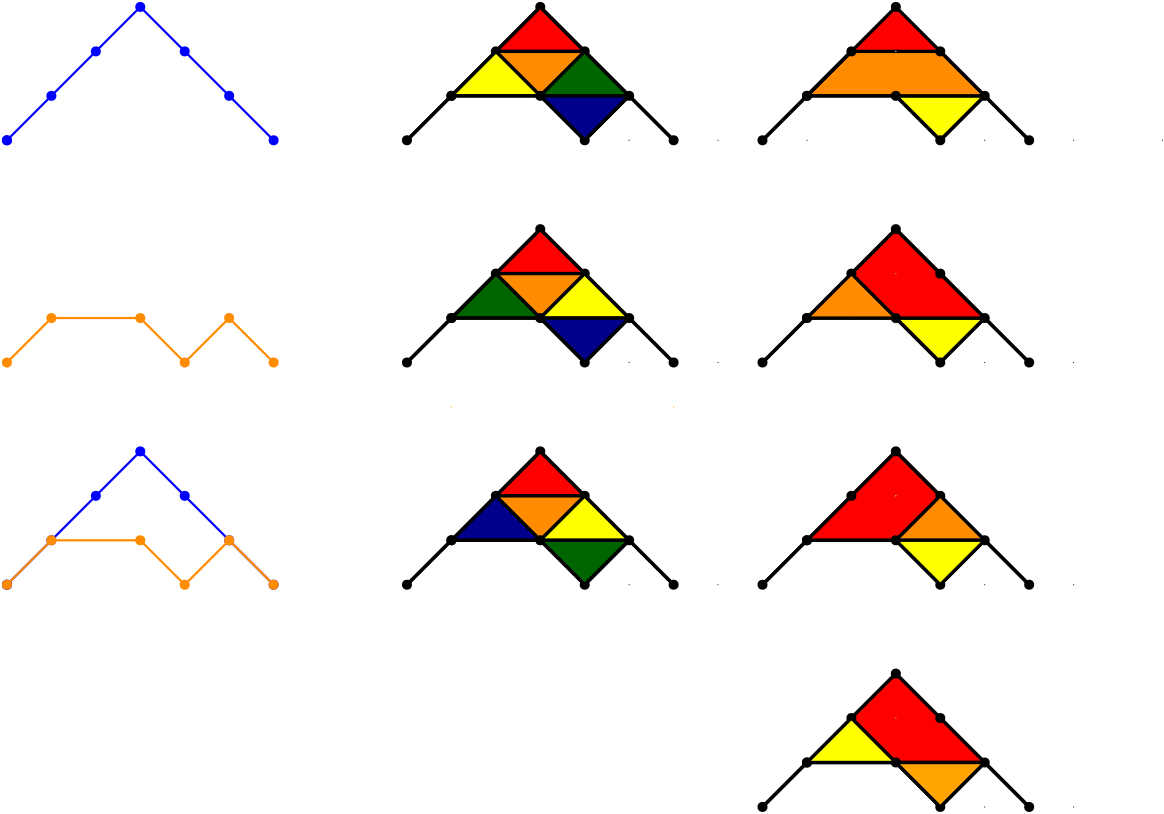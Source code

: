 <?xml version="1.0"?>
<!DOCTYPE ipe SYSTEM "ipe.dtd">
<ipe version="70206" creator="Ipe 7.2.6">
<info created="D:20161114133531" modified="D:20161202165650"/>
<ipestyle name="basic">
<symbol name="arrow/arc(spx)">
<path stroke="sym-stroke" fill="sym-stroke" pen="sym-pen">
0 0 m
-1 0.333 l
-1 -0.333 l
h
</path>
</symbol>
<symbol name="arrow/farc(spx)">
<path stroke="sym-stroke" fill="white" pen="sym-pen">
0 0 m
-1 0.333 l
-1 -0.333 l
h
</path>
</symbol>
<symbol name="arrow/ptarc(spx)">
<path stroke="sym-stroke" fill="sym-stroke" pen="sym-pen">
0 0 m
-1 0.333 l
-0.8 0 l
-1 -0.333 l
h
</path>
</symbol>
<symbol name="arrow/fptarc(spx)">
<path stroke="sym-stroke" fill="white" pen="sym-pen">
0 0 m
-1 0.333 l
-0.8 0 l
-1 -0.333 l
h
</path>
</symbol>
<symbol name="mark/circle(sx)" transformations="translations">
<path fill="sym-stroke">
0.6 0 0 0.6 0 0 e
0.4 0 0 0.4 0 0 e
</path>
</symbol>
<symbol name="mark/disk(sx)" transformations="translations">
<path fill="sym-stroke">
0.6 0 0 0.6 0 0 e
</path>
</symbol>
<symbol name="mark/fdisk(sfx)" transformations="translations">
<group>
<path fill="sym-fill">
0.5 0 0 0.5 0 0 e
</path>
<path fill="sym-stroke" fillrule="eofill">
0.6 0 0 0.6 0 0 e
0.4 0 0 0.4 0 0 e
</path>
</group>
</symbol>
<symbol name="mark/box(sx)" transformations="translations">
<path fill="sym-stroke" fillrule="eofill">
-0.6 -0.6 m
0.6 -0.6 l
0.6 0.6 l
-0.6 0.6 l
h
-0.4 -0.4 m
0.4 -0.4 l
0.4 0.4 l
-0.4 0.4 l
h
</path>
</symbol>
<symbol name="mark/square(sx)" transformations="translations">
<path fill="sym-stroke">
-0.6 -0.6 m
0.6 -0.6 l
0.6 0.6 l
-0.6 0.6 l
h
</path>
</symbol>
<symbol name="mark/fsquare(sfx)" transformations="translations">
<group>
<path fill="sym-fill">
-0.5 -0.5 m
0.5 -0.5 l
0.5 0.5 l
-0.5 0.5 l
h
</path>
<path fill="sym-stroke" fillrule="eofill">
-0.6 -0.6 m
0.6 -0.6 l
0.6 0.6 l
-0.6 0.6 l
h
-0.4 -0.4 m
0.4 -0.4 l
0.4 0.4 l
-0.4 0.4 l
h
</path>
</group>
</symbol>
<symbol name="mark/cross(sx)" transformations="translations">
<group>
<path fill="sym-stroke">
-0.43 -0.57 m
0.57 0.43 l
0.43 0.57 l
-0.57 -0.43 l
h
</path>
<path fill="sym-stroke">
-0.43 0.57 m
0.57 -0.43 l
0.43 -0.57 l
-0.57 0.43 l
h
</path>
</group>
</symbol>
<symbol name="arrow/fnormal(spx)">
<path stroke="sym-stroke" fill="white" pen="sym-pen">
0 0 m
-1 0.333 l
-1 -0.333 l
h
</path>
</symbol>
<symbol name="arrow/pointed(spx)">
<path stroke="sym-stroke" fill="sym-stroke" pen="sym-pen">
0 0 m
-1 0.333 l
-0.8 0 l
-1 -0.333 l
h
</path>
</symbol>
<symbol name="arrow/fpointed(spx)">
<path stroke="sym-stroke" fill="white" pen="sym-pen">
0 0 m
-1 0.333 l
-0.8 0 l
-1 -0.333 l
h
</path>
</symbol>
<symbol name="arrow/linear(spx)">
<path stroke="sym-stroke" pen="sym-pen">
-1 0.333 m
0 0 l
-1 -0.333 l
</path>
</symbol>
<symbol name="arrow/fdouble(spx)">
<path stroke="sym-stroke" fill="white" pen="sym-pen">
0 0 m
-1 0.333 l
-1 -0.333 l
h
-1 0 m
-2 0.333 l
-2 -0.333 l
h
</path>
</symbol>
<symbol name="arrow/double(spx)">
<path stroke="sym-stroke" fill="sym-stroke" pen="sym-pen">
0 0 m
-1 0.333 l
-1 -0.333 l
h
-1 0 m
-2 0.333 l
-2 -0.333 l
h
</path>
</symbol>
<pen name="heavier" value="0.8"/>
<pen name="fat" value="1.2"/>
<pen name="ultrafat" value="2"/>
<symbolsize name="large" value="5"/>
<symbolsize name="small" value="2"/>
<symbolsize name="tiny" value="1.1"/>
<arrowsize name="large" value="10"/>
<arrowsize name="small" value="5"/>
<arrowsize name="tiny" value="3"/>
<color name="red" value="1 0 0"/>
<color name="green" value="0 1 0"/>
<color name="blue" value="0 0 1"/>
<color name="yellow" value="1 1 0"/>
<color name="orange" value="1 0.647 0"/>
<color name="gold" value="1 0.843 0"/>
<color name="purple" value="0.627 0.125 0.941"/>
<color name="gray" value="0.745"/>
<color name="brown" value="0.647 0.165 0.165"/>
<color name="navy" value="0 0 0.502"/>
<color name="pink" value="1 0.753 0.796"/>
<color name="seagreen" value="0.18 0.545 0.341"/>
<color name="turquoise" value="0.251 0.878 0.816"/>
<color name="violet" value="0.933 0.51 0.933"/>
<color name="darkblue" value="0 0 0.545"/>
<color name="darkcyan" value="0 0.545 0.545"/>
<color name="darkgray" value="0.663"/>
<color name="darkgreen" value="0 0.392 0"/>
<color name="darkmagenta" value="0.545 0 0.545"/>
<color name="darkorange" value="1 0.549 0"/>
<color name="darkred" value="0.545 0 0"/>
<color name="lightblue" value="0.678 0.847 0.902"/>
<color name="lightcyan" value="0.878 1 1"/>
<color name="lightgray" value="0.827"/>
<color name="lightgreen" value="0.565 0.933 0.565"/>
<color name="lightyellow" value="1 1 0.878"/>
<dashstyle name="dashed" value="[4] 0"/>
<dashstyle name="dotted" value="[1 3] 0"/>
<dashstyle name="dash dotted" value="[4 2 1 2] 0"/>
<dashstyle name="dash dot dotted" value="[4 2 1 2 1 2] 0"/>
<textsize name="large" value="\large"/>
<textsize name="Large" value="\Large"/>
<textsize name="LARGE" value="\LARGE"/>
<textsize name="huge" value="\huge"/>
<textsize name="Huge" value="\Huge"/>
<textsize name="small" value="\small"/>
<textsize name="footnote" value="\footnotesize"/>
<textsize name="tiny" value="\tiny"/>
<textstyle name="center" begin="\begin{center}" end="\end{center}"/>
<textstyle name="itemize" begin="\begin{itemize}" end="\end{itemize}"/>
<textstyle name="item" begin="\begin{itemize}\item{}" end="\end{itemize}"/>
<gridsize name="4 pts" value="4"/>
<gridsize name="8 pts (~3 mm)" value="8"/>
<gridsize name="16 pts (~6 mm)" value="16"/>
<gridsize name="32 pts (~12 mm)" value="32"/>
<gridsize name="10 pts (~3.5 mm)" value="10"/>
<gridsize name="20 pts (~7 mm)" value="20"/>
<gridsize name="14 pts (~5 mm)" value="14"/>
<gridsize name="28 pts (~10 mm)" value="28"/>
<gridsize name="56 pts (~20 mm)" value="56"/>
<anglesize name="90 deg" value="90"/>
<anglesize name="60 deg" value="60"/>
<anglesize name="45 deg" value="45"/>
<anglesize name="30 deg" value="30"/>
<anglesize name="22.5 deg" value="22.5"/>
<opacity name="10%" value="0.1"/>
<opacity name="30%" value="0.3"/>
<opacity name="50%" value="0.5"/>
<opacity name="75%" value="0.75"/>
<tiling name="falling" angle="-60" step="4" width="1"/>
<tiling name="rising" angle="30" step="4" width="1"/>
</ipestyle>
<page>
<layer name="alpha"/>
<layer name="beta"/>
<layer name="gamma"/>
<view layers="alpha beta gamma" active="beta"/>
<path layer="beta" matrix="1 0 0 1 128 -128" stroke="black" pen="fat">
272 608 m
288 624 l
304 640 l
320 656 l
336 640 l
352 624 l
368 608 l
368 608 l
</path>
<path matrix="1 0 0 1 0 32" stroke="black" fill="red" pen="fat">
416 544 m
432 560 l
448 576 l
464 560 l
448 544 l
416 544 l
416 544 l
</path>
<path matrix="1 0 0 1 128 -160" stroke="lightblue" cap="1">
320 752 m
320 752 l
h
</path>
<path matrix="1 0 0 1 0 16" stroke="black" fill="yellow" pen="fat">
448 640 m
464 624 l
480 640 l
448 640 l
464 640 l
</path>
<path matrix="1 0 0 1 128 -80" stroke="lightblue" cap="1">
320 752 m
320 752 l
h
</path>
<path matrix="1 0 0 1 128 0" stroke="black" fill="yellow" pen="fat">
320 736 m
336 720 l
352 736 l
352 736 l
h
</path>
<path matrix="1 0 0 1 128 0" stroke="black" fill="red">
320 768 m
304 752 l
336 752 l
336 752 l
h
</path>
<path stroke="black" fill="darkorange" pen="fat">
416 736 m
432 752 l
464 752 l
480 736 l
448 736 l
416 736 l
448 736 l
</path>
<path matrix="1 0 0 1 0 16" stroke="black" fill="red" pen="fat">
448 672 m
448 672 l
432 656 l
448 640 l
480 640 l
464 656 l
448 672 l
448 672 l
</path>
<path layer="alpha" matrix="1 0 0 1 0 32" stroke="black" cap="1">
352 608 m
352 608 l
</path>
<path layer="beta" stroke="black" fill="darkblue" cap="1">
416 720 m
416 720 l
h
</path>
<use matrix="1 0 0 1 0 -80" name="mark/disk(sx)" pos="272 720" size="normal" stroke="black"/>
<use matrix="1 0 0 1 0 -80" name="mark/disk(sx)" pos="288 736" size="normal" stroke="black"/>
<use matrix="1 0 0 1 0 -80" name="mark/disk(sx)" pos="304 752" size="normal" stroke="black"/>
<use matrix="1 0 0 1 0 -80" name="mark/disk(sx)" pos="320 768" size="normal" stroke="black"/>
<use matrix="1 0 0 1 0 -80" name="mark/disk(sx)" pos="336 752" size="normal" stroke="black"/>
<use matrix="1 0 0 1 0 -80" name="mark/disk(sx)" pos="352 736" size="normal" stroke="black"/>
<use matrix="1 0 0 1 0 -80" name="mark/disk(sx)" pos="288 736" size="normal" stroke="black"/>
<use matrix="1 0 0 1 0 -80" name="mark/disk(sx)" pos="336 720" size="normal" stroke="black"/>
<path matrix="1 0 0 1 0 -80" stroke="black">
304 752 m
336 752 l
320 736 l
304 752 l
320 736 l
288 736 l
352 736 l
320 736 l
336 720 l
352 736 l
352 736 l
</path>
<path matrix="1 0 0 1 0 -80" stroke="black">
320 768 m
304 752 l
320 768 l
336 752 l
352 736 l
</path>
<path matrix="1 0 0 1 0 -80" stroke="black">
304 752 m
288 736 l
288 736 l
</path>
<path matrix="1 0 0 1 0 -80" stroke="black" fill="red" pen="fat">
320 768 m
304 752 l
336 752 l
336 752 l
h
</path>
<path matrix="1 0 0 1 0 -80" stroke="lightblue" cap="1">
320 752 m
320 752 l
h
</path>
<path matrix="1 0 0 1 0 -80" stroke="lightblue" cap="1">
320 752 m
320 752 l
h
</path>
<path matrix="1 0 0 1 0 -80" stroke="black" fill="darkorange" pen="fat">
320 736 m
304 752 l
336 752 l
336 752 l
h
</path>
<path matrix="1 0 0 1 0 -80" stroke="black" fill="darkgreen" pen="fat">
304 752 m
288 736 l
320 736 l
320 736 l
h
</path>
<path matrix="1 0 0 1 0 -80" stroke="black" fill="yellow" pen="fat">
336 752 m
320 736 l
352 736 l
352 736 l
h
</path>
<path matrix="1 0 0 1 0 -80" stroke="black" fill="darkgreen" cap="1">
384 720 m
384 720 l
h
</path>
<path matrix="1 0 0 1 0 -80" stroke="black" fill="darkblue" pen="fat">
320 736 m
336 720 l
352 736 l
352 736 l
h
</path>
<use matrix="1 0 0 1 0 32" name="mark/disk(sx)" pos="368 608" size="normal" stroke="black"/>
<path matrix="1 0 0 1 48 32" stroke="darkorange" cap="1">
240 592 m
240 592 l
</path>
<use matrix="1 0 0 1 48 128" name="mark/disk(sx)" pos="80 512" size="normal" stroke="darkorange"/>
<use matrix="1 0 0 1 48 128" name="mark/disk(sx)" pos="96 528" size="normal" stroke="darkorange"/>
<use matrix="1 0 0 1 48 128" name="mark/disk(sx)" pos="128 528" size="normal" stroke="darkorange"/>
<use matrix="1 0 0 1 48 128" name="mark/disk(sx)" pos="144 512" size="normal" stroke="darkorange"/>
<use matrix="1 0 0 1 48 128" name="mark/disk(sx)" pos="160 528" size="normal" stroke="darkorange"/>
<use matrix="1 0 0 1 48 128" name="mark/disk(sx)" pos="176 512" size="normal" stroke="darkorange"/>
<path matrix="1 0 0 1 48 16" stroke="blue" pen="heavier">
80 704 m
96 720 l
112 736 l
128 752 l
128 752 l
144 736 l
160 720 l
176 704 l
176 704 l
</path>
<use matrix="1 0 0 1 48 16" name="mark/circle(sx)" pos="80 704" size="normal" stroke="blue"/>
<use matrix="1 0 0 1 48 16" name="mark/disk(sx)" pos="96 720" size="normal" stroke="blue"/>
<use matrix="1 0 0 1 48 16" name="mark/disk(sx)" pos="80 704" size="normal" stroke="blue"/>
<use matrix="1 0 0 1 48 16" name="mark/disk(sx)" pos="112 736" size="normal" stroke="blue"/>
<use matrix="1 0 0 1 48 16" name="mark/disk(sx)" pos="128 752" size="normal" stroke="blue"/>
<use matrix="1 0 0 1 48 16" name="mark/disk(sx)" pos="144 736" size="normal" stroke="blue"/>
<use matrix="1 0 0 1 48 16" name="mark/disk(sx)" pos="160 720" size="normal" stroke="blue"/>
<use matrix="1 0 0 1 48 16" name="mark/disk(sx)" pos="176 704" size="normal" stroke="blue"/>
<path matrix="1 0 0 1 48 0" stroke="darkorange" pen="heavier">
80 640 m
96 656 l
128 656 l
144 640 l
160 656 l
176 640 l
176 640 l
</path>
<path matrix="1 0 0 1 48 -144" stroke="blue" pen="heavier">
80 704 m
96 720 l
112 736 l
128 752 l
128 752 l
144 736 l
160 720 l
176 704 l
176 704 l
</path>
<use matrix="1 0 0 1 48 -144" name="mark/circle(sx)" pos="80 704" size="normal" stroke="blue"/>
<use matrix="1 0 0 1 48 -144" name="mark/disk(sx)" pos="96 720" size="normal" stroke="blue"/>
<use matrix="1 0 0 1 48 -144" name="mark/disk(sx)" pos="80 704" size="normal" stroke="blue"/>
<use matrix="1 0 0 1 48 -144" name="mark/disk(sx)" pos="112 736" size="normal" stroke="blue"/>
<use matrix="1 0 0 1 48 -144" name="mark/disk(sx)" pos="128 752" size="normal" stroke="blue"/>
<use matrix="1 0 0 1 48 -144" name="mark/disk(sx)" pos="144 736" size="normal" stroke="blue"/>
<use matrix="1 0 0 1 48 -144" name="mark/disk(sx)" pos="160 720" size="normal" stroke="blue"/>
<use matrix="1 0 0 1 48 -144" name="mark/disk(sx)" pos="176 704" size="normal" stroke="blue"/>
<use matrix="1 0 0 1 48 48" name="mark/disk(sx)" pos="80 512" size="normal" stroke="darkorange"/>
<use matrix="1 0 0 1 48 48" name="mark/disk(sx)" pos="96 528" size="normal" stroke="darkorange"/>
<use matrix="1 0 0 1 48 48" name="mark/disk(sx)" pos="128 528" size="normal" stroke="darkorange"/>
<use matrix="1 0 0 1 48 48" name="mark/disk(sx)" pos="144 512" size="normal" stroke="darkorange"/>
<use matrix="1 0 0 1 48 48" name="mark/disk(sx)" pos="160 528" size="normal" stroke="darkorange"/>
<use matrix="1 0 0 1 48 48" name="mark/disk(sx)" pos="176 512" size="normal" stroke="darkorange"/>
<path matrix="1 0 0 1 48 -80" stroke="darkorange" pen="heavier">
80 640 m
96 656 l
128 656 l
144 640 l
160 656 l
176 640 l
176 640 l
</path>
<path matrix="1 0 0 1 0 32" stroke="black" pen="heavier">
272 608 m
288 624 l
320 624 l
336 608 l
352 624 l
368 608 l
368 608 l
</path>
<use matrix="1 0 0 1 0 32" name="mark/disk(sx)" pos="320 624" size="normal" stroke="black"/>
<path matrix="1 0 0 1 0 32" stroke="black" pen="fat">
272 608 m
288 624 l
320 624 l
336 608 l
352 624 l
368 608 l
368 608 l
</path>
<path matrix="1 0 0 1 0 32" stroke="black" pen="fat">
272 608 m
288 624 l
304 640 l
320 656 l
336 640 l
352 624 l
368 608 l
368 608 l
</path>
<path matrix="1 0 0 1 0 112" stroke="black" cap="1">
352 608 m
352 608 l
</path>
<use name="mark/disk(sx)" pos="272 720" size="normal" stroke="black"/>
<use name="mark/disk(sx)" pos="288 736" size="normal" stroke="black"/>
<use name="mark/disk(sx)" pos="304 752" size="normal" stroke="black"/>
<use name="mark/disk(sx)" pos="320 768" size="normal" stroke="black"/>
<use name="mark/disk(sx)" pos="336 752" size="normal" stroke="black"/>
<use name="mark/disk(sx)" pos="352 736" size="normal" stroke="black"/>
<use name="mark/disk(sx)" pos="288 736" size="normal" stroke="black"/>
<use name="mark/disk(sx)" pos="336 720" size="normal" stroke="black"/>
<path stroke="black">
304 752 m
336 752 l
320 736 l
304 752 l
320 736 l
288 736 l
352 736 l
320 736 l
336 720 l
352 736 l
352 736 l
</path>
<path stroke="black">
320 768 m
304 752 l
320 768 l
336 752 l
352 736 l
</path>
<path stroke="black">
304 752 m
288 736 l
288 736 l
</path>
<path stroke="black" fill="red" pen="fat">
320 768 m
304 752 l
336 752 l
336 752 l
h
</path>
<path stroke="lightblue" cap="1">
320 752 m
320 752 l
h
</path>
<path stroke="lightblue" cap="1">
320 752 m
320 752 l
h
</path>
<path stroke="black" fill="darkorange" pen="fat">
320 736 m
304 752 l
336 752 l
336 752 l
h
</path>
<path stroke="black" fill="yellow" pen="fat">
304 752 m
288 736 l
320 736 l
320 736 l
h
</path>
<path stroke="black" fill="darkgreen" pen="fat">
336 752 m
320 736 l
352 736 l
352 736 l
h
</path>
<path stroke="black" fill="darkgreen" cap="1">
384 720 m
384 720 l
h
</path>
<path stroke="black" fill="darkblue" pen="fat">
320 736 m
336 720 l
352 736 l
352 736 l
h
</path>
<use matrix="1 0 0 1 0 112" name="mark/disk(sx)" pos="368 608" size="normal" stroke="black"/>
<path matrix="1 0 0 1 0 112" stroke="black" pen="heavier">
272 608 m
288 624 l
320 624 l
336 608 l
352 624 l
368 608 l
368 608 l
</path>
<use matrix="1 0 0 1 0 112" name="mark/disk(sx)" pos="320 624" size="normal" stroke="black"/>
<path matrix="1 0 0 1 0 112" stroke="black" pen="fat">
272 608 m
288 624 l
320 624 l
336 608 l
352 624 l
368 608 l
368 608 l
</path>
<path matrix="1 0 0 1 0 112" stroke="black" pen="fat">
272 608 m
288 624 l
304 640 l
320 656 l
336 640 l
352 624 l
368 608 l
368 608 l
</path>
<path matrix="1 0 0 1 0 -48" stroke="black" cap="1">
352 608 m
352 608 l
</path>
<use matrix="1 0 0 1 0 -160" name="mark/disk(sx)" pos="272 720" size="normal" stroke="black"/>
<use matrix="1 0 0 1 0 -160" name="mark/disk(sx)" pos="288 736" size="normal" stroke="black"/>
<use matrix="1 0 0 1 0 -160" name="mark/disk(sx)" pos="304 752" size="normal" stroke="black"/>
<use matrix="1 0 0 1 0 -160" name="mark/disk(sx)" pos="320 768" size="normal" stroke="black"/>
<use matrix="1 0 0 1 0 -160" name="mark/disk(sx)" pos="336 752" size="normal" stroke="black"/>
<use matrix="1 0 0 1 0 -160" name="mark/disk(sx)" pos="352 736" size="normal" stroke="black"/>
<use matrix="1 0 0 1 0 -160" name="mark/disk(sx)" pos="288 736" size="normal" stroke="black"/>
<use matrix="1 0 0 1 0 -160" name="mark/disk(sx)" pos="336 720" size="normal" stroke="black"/>
<path matrix="1 0 0 1 0 -160" stroke="black">
304 752 m
336 752 l
320 736 l
304 752 l
320 736 l
288 736 l
352 736 l
320 736 l
336 720 l
352 736 l
352 736 l
</path>
<path matrix="1 0 0 1 0 -160" stroke="black">
320 768 m
304 752 l
320 768 l
336 752 l
352 736 l
</path>
<path matrix="1 0 0 1 0 -160" stroke="black">
304 752 m
288 736 l
288 736 l
</path>
<path matrix="1 0 0 1 0 -160" stroke="black" fill="red" pen="fat">
320 768 m
304 752 l
336 752 l
336 752 l
h
</path>
<path matrix="1 0 0 1 0 -160" stroke="lightblue" cap="1">
320 752 m
320 752 l
h
</path>
<path matrix="1 0 0 1 0 -160" stroke="lightblue" cap="1">
320 752 m
320 752 l
h
</path>
<path matrix="1 0 0 1 0 -160" stroke="black" fill="darkorange" pen="fat">
320 736 m
304 752 l
336 752 l
336 752 l
h
</path>
<path matrix="1 0 0 1 0 -160" stroke="black" fill="darkblue" pen="fat">
304 752 m
288 736 l
320 736 l
320 736 l
h
</path>
<path matrix="1 0 0 1 0 -160" stroke="black" fill="yellow" pen="fat">
336 752 m
320 736 l
352 736 l
352 736 l
h
</path>
<path matrix="1 0 0 1 0 -160" stroke="black" fill="darkgreen" cap="1">
384 720 m
384 720 l
h
</path>
<path matrix="1 0 0 1 0 -160" stroke="black" fill="darkgreen" pen="fat">
320 736 m
336 720 l
352 736 l
352 736 l
h
</path>
<use matrix="1 0 0 1 0 -48" name="mark/disk(sx)" pos="368 608" size="normal" stroke="black"/>
<path matrix="1 0 0 1 0 -48" stroke="black" pen="heavier">
272 608 m
288 624 l
320 624 l
336 608 l
352 624 l
368 608 l
368 608 l
</path>
<use matrix="1 0 0 1 0 -48" name="mark/disk(sx)" pos="320 624" size="normal" stroke="black"/>
<path matrix="1 0 0 1 0 -48" stroke="black" pen="fat">
272 608 m
288 624 l
320 624 l
336 608 l
352 624 l
368 608 l
368 608 l
</path>
<path matrix="1 0 0 1 0 -48" stroke="black" pen="fat">
272 608 m
288 624 l
304 640 l
320 656 l
336 640 l
352 624 l
368 608 l
368 608 l
</path>
<path matrix="1 0 0 1 128 32" stroke="black" cap="1">
352 608 m
352 608 l
</path>
<path matrix="1 0 0 1 128 0" stroke="black" fill="darkblue" cap="1">
416 720 m
416 720 l
h
</path>
<use matrix="1 0 0 1 128 -80" name="mark/disk(sx)" pos="272 720" size="normal" stroke="black"/>
<use matrix="1 0 0 1 128 -80" name="mark/disk(sx)" pos="288 736" size="normal" stroke="black"/>
<use matrix="1 0 0 1 128 -80" name="mark/disk(sx)" pos="304 752" size="normal" stroke="black"/>
<use matrix="1 0 0 1 128 -80" name="mark/disk(sx)" pos="320 768" size="normal" stroke="black"/>
<use matrix="1 0 0 1 128 -80" name="mark/disk(sx)" pos="336 752" size="normal" stroke="black"/>
<use matrix="1 0 0 1 128 -80" name="mark/disk(sx)" pos="352 736" size="normal" stroke="black"/>
<use matrix="1 0 0 1 128 -80" name="mark/disk(sx)" pos="288 736" size="normal" stroke="black"/>
<use matrix="1 0 0 1 128 -80" name="mark/disk(sx)" pos="336 720" size="normal" stroke="black"/>
<path matrix="1 0 0 1 128 -80" stroke="black">
320 768 m
304 752 l
320 768 l
336 752 l
352 736 l
</path>
<path matrix="1 0 0 1 128 -80" stroke="black">
304 752 m
288 736 l
288 736 l
</path>
<path matrix="1 0 0 1 128 -80" stroke="lightblue" cap="1">
320 752 m
320 752 l
h
</path>
<path matrix="1 0 0 1 128 -80" stroke="black" fill="darkgreen">
304 752 m
288 736 l
320 736 l
320 736 l
h
</path>
<path matrix="1 0 0 1 128 -80" stroke="black" fill="darkgreen" cap="1">
384 720 m
384 720 l
h
</path>
<use matrix="1 0 0 1 128 32" name="mark/disk(sx)" pos="368 608" size="normal" stroke="black"/>
<path matrix="1 0 0 1 128 32" stroke="darkorange" cap="1">
240 592 m
240 592 l
</path>
<path matrix="1 0 0 1 128 32" stroke="black" pen="heavier">
272 608 m
288 624 l
320 624 l
336 608 l
352 624 l
368 608 l
368 608 l
</path>
<use matrix="1 0 0 1 128 32" name="mark/disk(sx)" pos="320 624" size="normal" stroke="black"/>
<path matrix="1 0 0 1 128 32" stroke="black" pen="fat">
272 608 m
288 624 l
320 624 l
336 608 l
352 624 l
368 608 l
368 608 l
</path>
<path matrix="1 0 0 1 128 32" stroke="black" pen="fat">
272 608 m
288 624 l
304 640 l
320 656 l
336 640 l
352 624 l
368 608 l
368 608 l
</path>
<path matrix="1 0 0 1 128 112" stroke="black" cap="1">
352 608 m
352 608 l
</path>
<use matrix="1 0 0 1 128 0" name="mark/disk(sx)" pos="272 720" size="normal" stroke="black"/>
<use matrix="1 0 0 1 128 0" name="mark/disk(sx)" pos="288 736" size="normal" stroke="black"/>
<use matrix="1 0 0 1 128 0" name="mark/disk(sx)" pos="304 752" size="normal" stroke="black"/>
<use matrix="1 0 0 1 128 0" name="mark/disk(sx)" pos="320 768" size="normal" stroke="black"/>
<use matrix="1 0 0 1 128 0" name="mark/disk(sx)" pos="336 752" size="normal" stroke="black"/>
<use matrix="1 0 0 1 128 0" name="mark/disk(sx)" pos="352 736" size="normal" stroke="black"/>
<use matrix="1 0 0 1 128 0" name="mark/disk(sx)" pos="288 736" size="normal" stroke="black"/>
<use matrix="1 0 0 1 128 0" name="mark/disk(sx)" pos="336 720" size="normal" stroke="black"/>
<path matrix="1 0 0 1 128 0" stroke="black">
320 768 m
304 752 l
320 768 l
336 752 l
352 736 l
</path>
<path matrix="1 0 0 1 128 0" stroke="black">
304 752 m
288 736 l
288 736 l
</path>
<path matrix="1 0 0 1 128 0" stroke="lightblue" cap="1">
320 752 m
320 752 l
h
</path>
<path matrix="1 0 0 1 128 0" stroke="lightblue" cap="1">
320 752 m
320 752 l
h
</path>
<path matrix="1 0 0 1 128 0" stroke="black" fill="darkgreen" cap="1">
384 720 m
384 720 l
h
</path>
<use matrix="1 0 0 1 128 112" name="mark/disk(sx)" pos="368 608" size="normal" stroke="black"/>
<path matrix="1 0 0 1 128 112" stroke="black" pen="heavier">
272 608 m
288 624 l
320 624 l
336 608 l
352 624 l
368 608 l
368 608 l
</path>
<use matrix="1 0 0 1 128 112" name="mark/disk(sx)" pos="320 624" size="normal" stroke="black"/>
<path matrix="1 0 0 1 128 112" stroke="black" pen="fat">
272 608 m
288 624 l
320 624 l
336 608 l
352 624 l
368 608 l
368 608 l
</path>
<path matrix="1 0 0 1 128 112" stroke="black" pen="fat">
272 608 m
288 624 l
304 640 l
320 656 l
336 640 l
352 624 l
368 608 l
368 608 l
</path>
<path matrix="1 0 0 1 128 -48" stroke="black" cap="1">
352 608 m
352 608 l
</path>
<use matrix="1 0 0 1 128 -160" name="mark/disk(sx)" pos="272 720" size="normal" stroke="black"/>
<use matrix="1 0 0 1 128 -160" name="mark/disk(sx)" pos="288 736" size="normal" stroke="black"/>
<use matrix="1 0 0 1 128 -160" name="mark/disk(sx)" pos="304 752" size="normal" stroke="black"/>
<use matrix="1 0 0 1 128 -160" name="mark/disk(sx)" pos="320 768" size="normal" stroke="black"/>
<use matrix="1 0 0 1 128 -160" name="mark/disk(sx)" pos="336 752" size="normal" stroke="black"/>
<use matrix="1 0 0 1 128 -160" name="mark/disk(sx)" pos="352 736" size="normal" stroke="black"/>
<use matrix="1 0 0 1 128 -160" name="mark/disk(sx)" pos="288 736" size="normal" stroke="black"/>
<use matrix="1 0 0 1 128 -160" name="mark/disk(sx)" pos="336 720" size="normal" stroke="black"/>
<path matrix="1 0 0 1 128 -160" stroke="black">
320 768 m
304 752 l
320 768 l
336 752 l
352 736 l
</path>
<path matrix="1 0 0 1 128 -160" stroke="black">
304 752 m
288 736 l
288 736 l
</path>
<path matrix="1 0 0 1 128 -160" stroke="lightblue" cap="1">
320 752 m
320 752 l
h
</path>
<path matrix="1 0 0 1 128 -160" stroke="black" fill="yellow">
336 752 m
320 736 l
352 736 l
352 736 l
h
</path>
<path matrix="1 0 0 1 128 -160" stroke="black" fill="darkgreen" cap="1">
384 720 m
384 720 l
h
</path>
<path matrix="1 0 0 1 128 -160" stroke="black" fill="darkgreen">
320 736 m
336 720 l
352 736 l
352 736 l
h
</path>
<use matrix="1 0 0 1 128 -48" name="mark/disk(sx)" pos="368 608" size="normal" stroke="black"/>
<path matrix="1 0 0 1 128 -48" stroke="black" pen="heavier">
272 608 m
288 624 l
320 624 l
336 608 l
352 624 l
368 608 l
368 608 l
</path>
<use matrix="1 0 0 1 128 -48" name="mark/disk(sx)" pos="320 624" size="normal" stroke="black"/>
<path matrix="1 0 0 1 128 -48" stroke="black" pen="fat">
272 608 m
288 624 l
320 624 l
336 608 l
352 624 l
368 608 l
368 608 l
</path>
<path matrix="1 0 0 1 128 -48" stroke="black" pen="fat">
272 608 m
288 624 l
304 640 l
320 656 l
336 640 l
352 624 l
368 608 l
368 608 l
</path>
<path stroke="black" pen="fat">
432 752 m
416 736 l
432 752 l
h
</path>
<path stroke="black" pen="fat">
416 736 m
432 752 l
416 736 l
h
</path>
<path matrix="1 0 0 1 0 16" stroke="black" fill="yellow" pen="fat" cap="1">
432 640 m
432 640 l
</path>
<path matrix="1 0 0 1 0 16" stroke="black" fill="darkorange" pen="fat">
416 640 m
432 656 l
448 640 l
416 640 l
416 640 l
</path>
<path matrix="1 0 0 1 0 32" stroke="black" fill="darkorange" pen="fat">
464 544 m
448 544 l
464 560 l
480 544 l
464 544 l
448 544 l
448 544 l
</path>
<path matrix="1 0 0 1 0 32" stroke="black" fill="yellow" pen="fat">
448 544 m
480 544 l
464 528 l
448 544 l
448 544 l
</path>
<path matrix="1 0 0 1 0 -144" stroke="black" fill="yellow" pen="fat">
448 640 m
464 624 l
480 640 l
448 640 l
464 640 l
</path>
<path matrix="1 0 0 1 128 -240" stroke="lightblue" cap="1">
320 752 m
320 752 l
h
</path>
<path matrix="1 0 0 1 0 -144" stroke="black" fill="red" pen="fat">
448 672 m
448 672 l
432 656 l
448 640 l
480 640 l
464 656 l
448 672 l
448 672 l
</path>
<path matrix="1 0 0 1 128 -128" stroke="black" cap="1">
352 608 m
352 608 l
</path>
<use matrix="1 0 0 1 128 -240" name="mark/disk(sx)" pos="272 720" size="normal" stroke="black"/>
<use matrix="1 0 0 1 128 -240" name="mark/disk(sx)" pos="288 736" size="normal" stroke="black"/>
<use matrix="1 0 0 1 128 -240" name="mark/disk(sx)" pos="304 752" size="normal" stroke="black"/>
<use matrix="1 0 0 1 128 -240" name="mark/disk(sx)" pos="320 768" size="normal" stroke="black"/>
<use matrix="1 0 0 1 128 -240" name="mark/disk(sx)" pos="336 752" size="normal" stroke="black"/>
<use matrix="1 0 0 1 128 -240" name="mark/disk(sx)" pos="352 736" size="normal" stroke="black"/>
<use matrix="1 0 0 1 128 -240" name="mark/disk(sx)" pos="288 736" size="normal" stroke="black"/>
<use matrix="1 0 0 1 128 -240" name="mark/disk(sx)" pos="336 720" size="normal" stroke="black"/>
<path matrix="1 0 0 1 128 -240" stroke="black">
320 768 m
304 752 l
320 768 l
336 752 l
352 736 l
</path>
<path matrix="1 0 0 1 128 -240" stroke="black">
304 752 m
288 736 l
288 736 l
</path>
<path matrix="1 0 0 1 128 -240" stroke="lightblue" cap="1">
320 752 m
320 752 l
h
</path>
<path matrix="1 0 0 1 128 -240" stroke="black" fill="darkgreen">
304 752 m
288 736 l
320 736 l
320 736 l
h
</path>
<path matrix="1 0 0 1 128 -240" stroke="black" fill="darkgreen" cap="1">
384 720 m
384 720 l
h
</path>
<use matrix="1 0 0 1 128 -128" name="mark/disk(sx)" pos="368 608" size="normal" stroke="black"/>
<path matrix="1 0 0 1 128 -128" stroke="black" pen="heavier">
272 608 m
288 624 l
320 624 l
336 608 l
352 624 l
368 608 l
368 608 l
</path>
<use matrix="1 0 0 1 128 -128" name="mark/disk(sx)" pos="320 624" size="normal" stroke="black"/>
<path matrix="1 0 0 1 128 -128" stroke="black" pen="fat">
272 608 m
288 624 l
320 624 l
336 608 l
352 624 l
368 608 l
368 608 l
</path>
<path matrix="1 0 0 1 0 -144" stroke="black" fill="yellow" pen="fat" cap="1">
432 640 m
432 640 l
</path>
<path matrix="1 0 0 1 0 -144" stroke="black" fill="yellow" pen="fat">
416 640 m
432 656 l
448 640 l
416 640 l
416 640 l
</path>
<path matrix="1 0 0 1 0 32" stroke="black" fill="orange" pen="fat">
448 464 m
464 448 l
480 464 l
448 464 l
448 464 l
</path>
</page>
</ipe>
